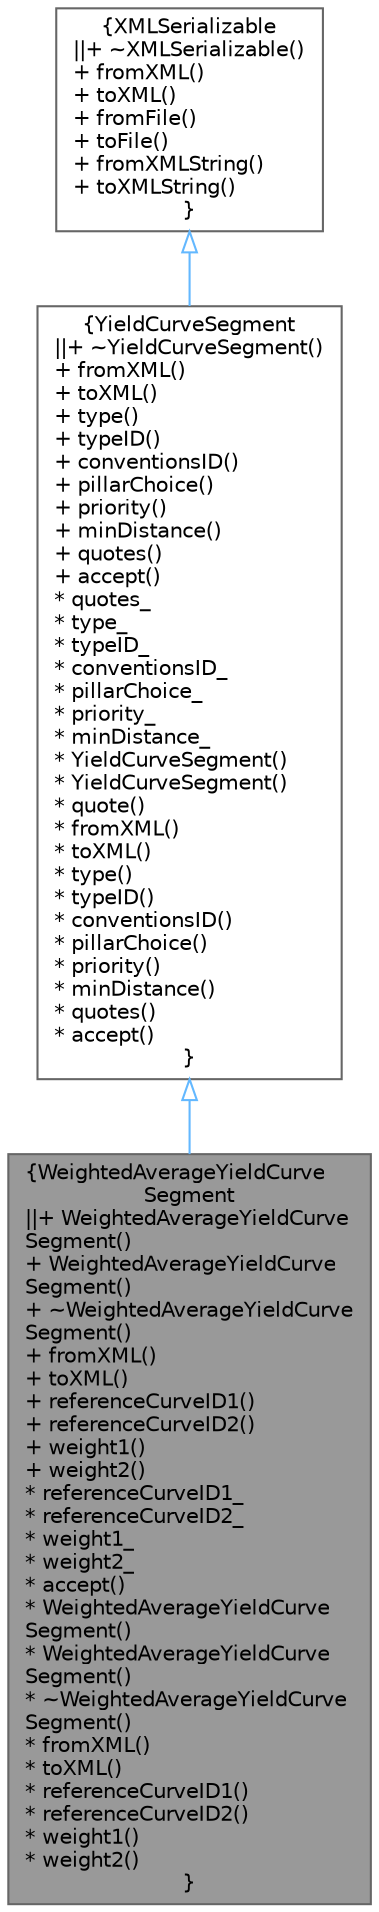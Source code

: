 digraph "WeightedAverageYieldCurveSegment"
{
 // INTERACTIVE_SVG=YES
 // LATEX_PDF_SIZE
  bgcolor="transparent";
  edge [fontname=Helvetica,fontsize=10,labelfontname=Helvetica,labelfontsize=10];
  node [fontname=Helvetica,fontsize=10,shape=box,height=0.2,width=0.4];
  Node1 [label="{WeightedAverageYieldCurve\lSegment\n||+ WeightedAverageYieldCurve\lSegment()\l+ WeightedAverageYieldCurve\lSegment()\l+ ~WeightedAverageYieldCurve\lSegment()\l+ fromXML()\l+ toXML()\l+ referenceCurveID1()\l+ referenceCurveID2()\l+ weight1()\l+ weight2()\l* referenceCurveID1_\l* referenceCurveID2_\l* weight1_\l* weight2_\l* accept()\l* WeightedAverageYieldCurve\lSegment()\l* WeightedAverageYieldCurve\lSegment()\l* ~WeightedAverageYieldCurve\lSegment()\l* fromXML()\l* toXML()\l* referenceCurveID1()\l* referenceCurveID2()\l* weight1()\l* weight2()\l}",height=0.2,width=0.4,color="gray40", fillcolor="grey60", style="filled", fontcolor="black",tooltip="Weighted average yield curve segment."];
  Node2 -> Node1 [dir="back",color="steelblue1",style="solid",arrowtail="onormal"];
  Node2 [label="{YieldCurveSegment\n||+ ~YieldCurveSegment()\l+ fromXML()\l+ toXML()\l+ type()\l+ typeID()\l+ conventionsID()\l+ pillarChoice()\l+ priority()\l+ minDistance()\l+ quotes()\l+ accept()\l* quotes_\l* type_\l* typeID_\l* conventionsID_\l* pillarChoice_\l* priority_\l* minDistance_\l* YieldCurveSegment()\l* YieldCurveSegment()\l* quote()\l* fromXML()\l* toXML()\l* type()\l* typeID()\l* conventionsID()\l* pillarChoice()\l* priority()\l* minDistance()\l* quotes()\l* accept()\l}",height=0.2,width=0.4,color="gray40", fillcolor="white", style="filled",URL="$classore_1_1data_1_1_yield_curve_segment.html",tooltip="Base class for yield curve segments."];
  Node3 -> Node2 [dir="back",color="steelblue1",style="solid",arrowtail="onormal"];
  Node3 [label="{XMLSerializable\n||+ ~XMLSerializable()\l+ fromXML()\l+ toXML()\l+ fromFile()\l+ toFile()\l+ fromXMLString()\l+ toXMLString()\l}",height=0.2,width=0.4,color="gray40", fillcolor="white", style="filled",URL="$classore_1_1data_1_1_x_m_l_serializable.html",tooltip="Base class for all serializable classes."];
}
